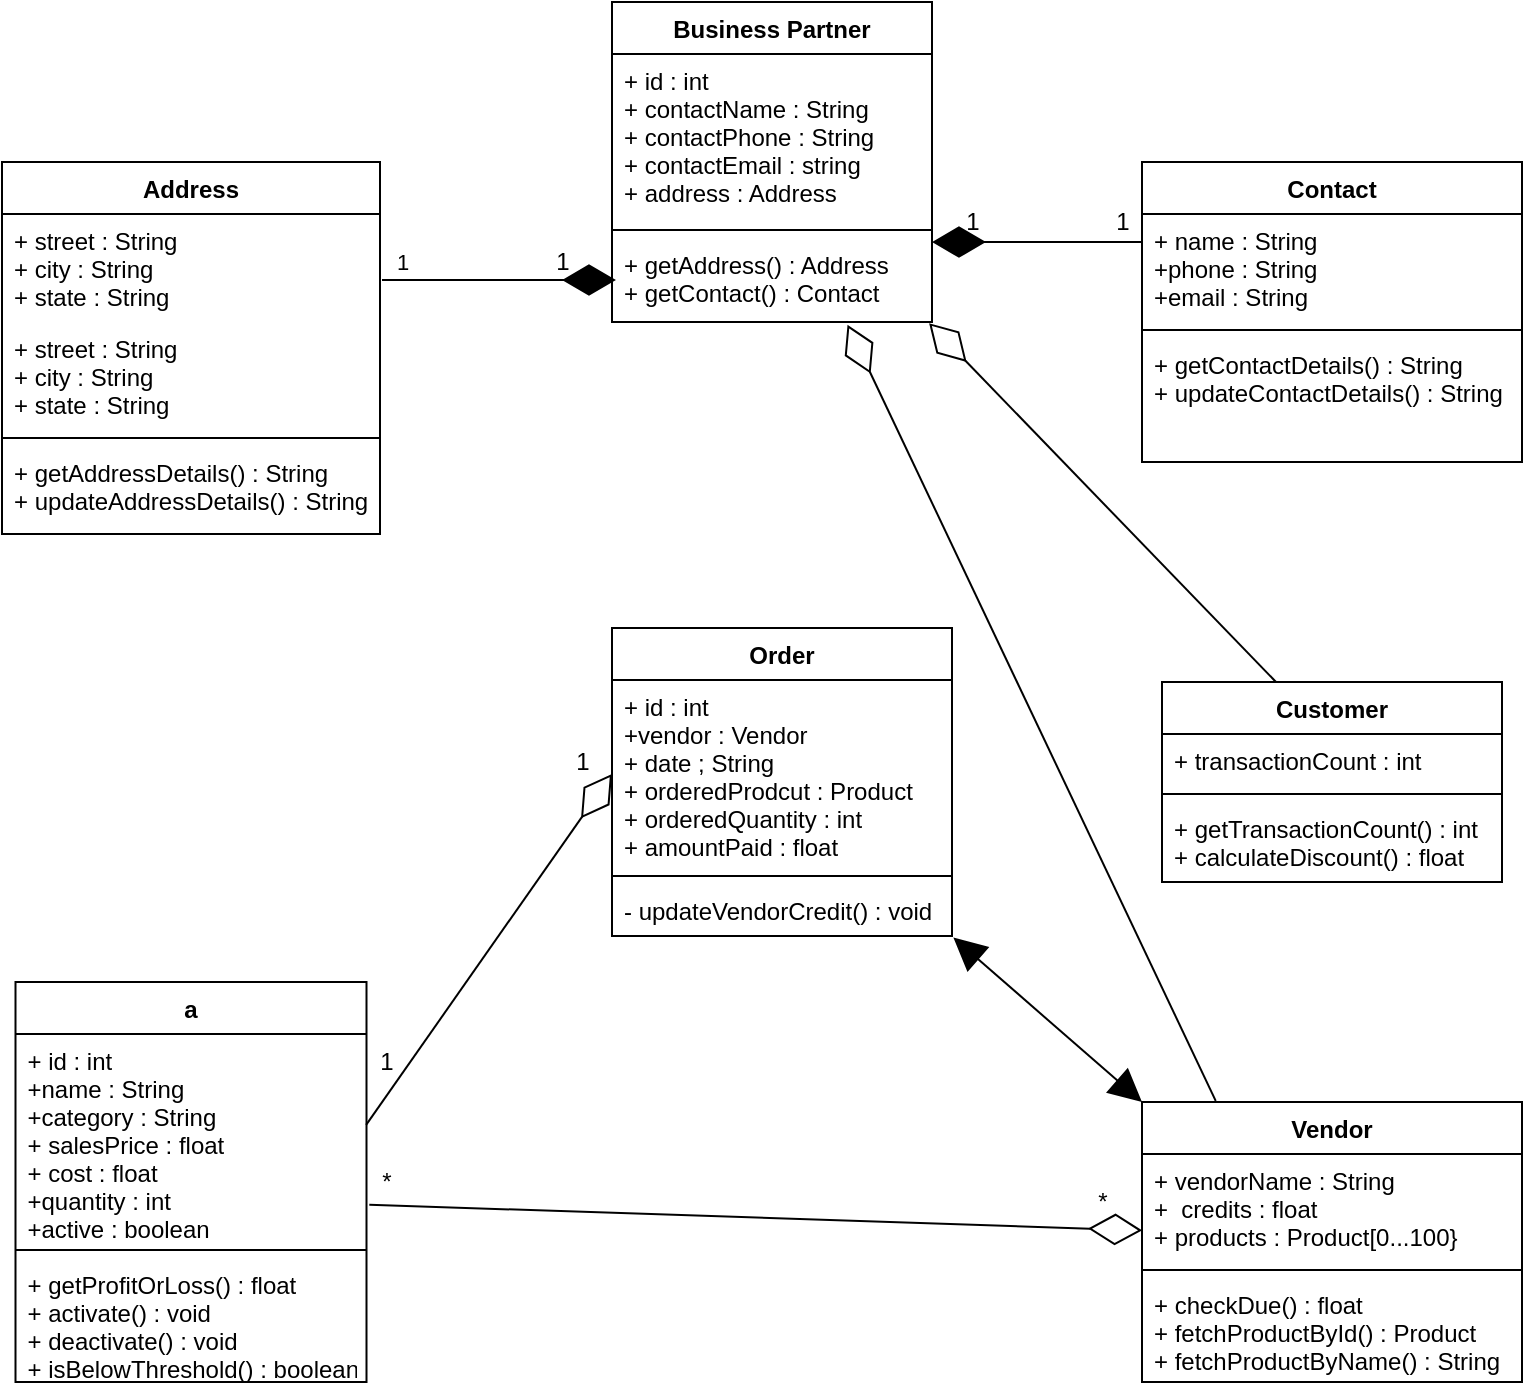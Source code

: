 <mxfile version="15.3.3" type="device"><diagram id="SDHZX0b3BYkC4CtzwOez" name="Page-1"><mxGraphModel dx="1038" dy="547" grid="1" gridSize="10" guides="1" tooltips="1" connect="1" arrows="1" fold="1" page="1" pageScale="1" pageWidth="850" pageHeight="1100" math="0" shadow="0"><root><mxCell id="0"/><mxCell id="1" parent="0"/><mxCell id="wdYZqFCPgq0MR4HSgCL4-1" value="Business Partner" style="swimlane;fontStyle=1;align=center;verticalAlign=top;childLayout=stackLayout;horizontal=1;startSize=26;horizontalStack=0;resizeParent=1;resizeParentMax=0;resizeLast=0;collapsible=1;marginBottom=0;hachureGap=4;pointerEvents=0;" vertex="1" parent="1"><mxGeometry x="345" width="160" height="160" as="geometry"/></mxCell><mxCell id="wdYZqFCPgq0MR4HSgCL4-2" value="+ id : int&#10;+ contactName : String&#10;+ contactPhone : String&#10;+ contactEmail : string&#10;+ address : Address" style="text;strokeColor=none;fillColor=none;align=left;verticalAlign=top;spacingLeft=4;spacingRight=4;overflow=hidden;rotatable=0;points=[[0,0.5],[1,0.5]];portConstraint=eastwest;" vertex="1" parent="wdYZqFCPgq0MR4HSgCL4-1"><mxGeometry y="26" width="160" height="84" as="geometry"/></mxCell><mxCell id="wdYZqFCPgq0MR4HSgCL4-3" value="" style="line;strokeWidth=1;fillColor=none;align=left;verticalAlign=middle;spacingTop=-1;spacingLeft=3;spacingRight=3;rotatable=0;labelPosition=right;points=[];portConstraint=eastwest;" vertex="1" parent="wdYZqFCPgq0MR4HSgCL4-1"><mxGeometry y="110" width="160" height="8" as="geometry"/></mxCell><mxCell id="wdYZqFCPgq0MR4HSgCL4-45" value="" style="endArrow=diamondThin;endFill=1;endSize=24;html=1;sourcePerimeterSpacing=8;targetPerimeterSpacing=8;" edge="1" parent="wdYZqFCPgq0MR4HSgCL4-1"><mxGeometry width="160" relative="1" as="geometry"><mxPoint x="-115" y="139" as="sourcePoint"/><mxPoint x="-25" y="139" as="targetPoint"/><Array as="points"><mxPoint x="-15" y="139"/></Array></mxGeometry></mxCell><mxCell id="wdYZqFCPgq0MR4HSgCL4-50" value="1" style="edgeLabel;html=1;align=center;verticalAlign=middle;resizable=0;points=[];" vertex="1" connectable="0" parent="wdYZqFCPgq0MR4HSgCL4-45"><mxGeometry x="-0.76" y="2" relative="1" as="geometry"><mxPoint x="-3" y="-7" as="offset"/></mxGeometry></mxCell><mxCell id="wdYZqFCPgq0MR4HSgCL4-4" value="+ getAddress() : Address&#10;+ getContact() : Contact" style="text;strokeColor=none;fillColor=none;align=left;verticalAlign=top;spacingLeft=4;spacingRight=4;overflow=hidden;rotatable=0;points=[[0,0.5],[1,0.5]];portConstraint=eastwest;" vertex="1" parent="wdYZqFCPgq0MR4HSgCL4-1"><mxGeometry y="118" width="160" height="42" as="geometry"/></mxCell><mxCell id="wdYZqFCPgq0MR4HSgCL4-7" value="Address" style="swimlane;fontStyle=1;align=center;verticalAlign=top;childLayout=stackLayout;horizontal=1;startSize=26;horizontalStack=0;resizeParent=1;resizeParentMax=0;resizeLast=0;collapsible=1;marginBottom=0;hachureGap=4;pointerEvents=0;" vertex="1" parent="1"><mxGeometry x="40" y="80" width="189" height="186" as="geometry"/></mxCell><mxCell id="wdYZqFCPgq0MR4HSgCL4-8" value="+ street : String&#10;+ city : String&#10;+ state : String" style="text;strokeColor=none;fillColor=none;align=left;verticalAlign=top;spacingLeft=4;spacingRight=4;overflow=hidden;rotatable=0;points=[[0,0.5],[1,0.5]];portConstraint=eastwest;" vertex="1" parent="wdYZqFCPgq0MR4HSgCL4-7"><mxGeometry y="26" width="189" height="54" as="geometry"/></mxCell><mxCell id="wdYZqFCPgq0MR4HSgCL4-49" value="+ street : String&#10;+ city : String&#10;+ state : String" style="text;strokeColor=none;fillColor=none;align=left;verticalAlign=top;spacingLeft=4;spacingRight=4;overflow=hidden;rotatable=0;points=[[0,0.5],[1,0.5]];portConstraint=eastwest;" vertex="1" parent="wdYZqFCPgq0MR4HSgCL4-7"><mxGeometry y="80" width="189" height="54" as="geometry"/></mxCell><mxCell id="wdYZqFCPgq0MR4HSgCL4-9" value="" style="line;strokeWidth=1;fillColor=none;align=left;verticalAlign=middle;spacingTop=-1;spacingLeft=3;spacingRight=3;rotatable=0;labelPosition=right;points=[];portConstraint=eastwest;" vertex="1" parent="wdYZqFCPgq0MR4HSgCL4-7"><mxGeometry y="134" width="189" height="8" as="geometry"/></mxCell><mxCell id="wdYZqFCPgq0MR4HSgCL4-10" value="+ getAddressDetails() : String&#10;+ updateAddressDetails() : String" style="text;strokeColor=none;fillColor=none;align=left;verticalAlign=top;spacingLeft=4;spacingRight=4;overflow=hidden;rotatable=0;points=[[0,0.5],[1,0.5]];portConstraint=eastwest;" vertex="1" parent="wdYZqFCPgq0MR4HSgCL4-7"><mxGeometry y="142" width="189" height="44" as="geometry"/></mxCell><mxCell id="wdYZqFCPgq0MR4HSgCL4-11" value="Contact" style="swimlane;fontStyle=1;align=center;verticalAlign=top;childLayout=stackLayout;horizontal=1;startSize=26;horizontalStack=0;resizeParent=1;resizeParentMax=0;resizeLast=0;collapsible=1;marginBottom=0;hachureGap=4;pointerEvents=0;" vertex="1" parent="1"><mxGeometry x="610" y="80" width="190" height="150" as="geometry"/></mxCell><mxCell id="wdYZqFCPgq0MR4HSgCL4-12" value="+ name : String&#10;+phone : String&#10;+email : String" style="text;strokeColor=none;fillColor=none;align=left;verticalAlign=top;spacingLeft=4;spacingRight=4;overflow=hidden;rotatable=0;points=[[0,0.5],[1,0.5]];portConstraint=eastwest;" vertex="1" parent="wdYZqFCPgq0MR4HSgCL4-11"><mxGeometry y="26" width="190" height="54" as="geometry"/></mxCell><mxCell id="wdYZqFCPgq0MR4HSgCL4-13" value="" style="line;strokeWidth=1;fillColor=none;align=left;verticalAlign=middle;spacingTop=-1;spacingLeft=3;spacingRight=3;rotatable=0;labelPosition=right;points=[];portConstraint=eastwest;" vertex="1" parent="wdYZqFCPgq0MR4HSgCL4-11"><mxGeometry y="80" width="190" height="8" as="geometry"/></mxCell><mxCell id="wdYZqFCPgq0MR4HSgCL4-14" value="+ getContactDetails() : String&#10;+ updateContactDetails() : String" style="text;strokeColor=none;fillColor=none;align=left;verticalAlign=top;spacingLeft=4;spacingRight=4;overflow=hidden;rotatable=0;points=[[0,0.5],[1,0.5]];portConstraint=eastwest;" vertex="1" parent="wdYZqFCPgq0MR4HSgCL4-11"><mxGeometry y="88" width="190" height="62" as="geometry"/></mxCell><mxCell id="wdYZqFCPgq0MR4HSgCL4-15" value="Customer" style="swimlane;fontStyle=1;align=center;verticalAlign=top;childLayout=stackLayout;horizontal=1;startSize=26;horizontalStack=0;resizeParent=1;resizeParentMax=0;resizeLast=0;collapsible=1;marginBottom=0;hachureGap=4;pointerEvents=0;" vertex="1" parent="1"><mxGeometry x="620" y="340" width="170" height="100" as="geometry"/></mxCell><mxCell id="wdYZqFCPgq0MR4HSgCL4-16" value="+ transactionCount : int" style="text;strokeColor=none;fillColor=none;align=left;verticalAlign=top;spacingLeft=4;spacingRight=4;overflow=hidden;rotatable=0;points=[[0,0.5],[1,0.5]];portConstraint=eastwest;" vertex="1" parent="wdYZqFCPgq0MR4HSgCL4-15"><mxGeometry y="26" width="170" height="26" as="geometry"/></mxCell><mxCell id="wdYZqFCPgq0MR4HSgCL4-17" value="" style="line;strokeWidth=1;fillColor=none;align=left;verticalAlign=middle;spacingTop=-1;spacingLeft=3;spacingRight=3;rotatable=0;labelPosition=right;points=[];portConstraint=eastwest;" vertex="1" parent="wdYZqFCPgq0MR4HSgCL4-15"><mxGeometry y="52" width="170" height="8" as="geometry"/></mxCell><mxCell id="wdYZqFCPgq0MR4HSgCL4-18" value="+ getTransactionCount() : int&#10;+ calculateDiscount() : float" style="text;strokeColor=none;fillColor=none;align=left;verticalAlign=top;spacingLeft=4;spacingRight=4;overflow=hidden;rotatable=0;points=[[0,0.5],[1,0.5]];portConstraint=eastwest;" vertex="1" parent="wdYZqFCPgq0MR4HSgCL4-15"><mxGeometry y="60" width="170" height="40" as="geometry"/></mxCell><mxCell id="wdYZqFCPgq0MR4HSgCL4-19" value="Order" style="swimlane;fontStyle=1;align=center;verticalAlign=top;childLayout=stackLayout;horizontal=1;startSize=26;horizontalStack=0;resizeParent=1;resizeParentMax=0;resizeLast=0;collapsible=1;marginBottom=0;hachureGap=4;pointerEvents=0;" vertex="1" parent="1"><mxGeometry x="345" y="313" width="170" height="154" as="geometry"/></mxCell><mxCell id="wdYZqFCPgq0MR4HSgCL4-20" value="+ id : int&#10;+vendor : Vendor&#10;+ date ; String&#10;+ orderedProdcut : Product&#10;+ orderedQuantity : int&#10;+ amountPaid : float&#10;" style="text;strokeColor=none;fillColor=none;align=left;verticalAlign=top;spacingLeft=4;spacingRight=4;overflow=hidden;rotatable=0;points=[[0,0.5],[1,0.5]];portConstraint=eastwest;" vertex="1" parent="wdYZqFCPgq0MR4HSgCL4-19"><mxGeometry y="26" width="170" height="94" as="geometry"/></mxCell><mxCell id="wdYZqFCPgq0MR4HSgCL4-21" value="" style="line;strokeWidth=1;fillColor=none;align=left;verticalAlign=middle;spacingTop=-1;spacingLeft=3;spacingRight=3;rotatable=0;labelPosition=right;points=[];portConstraint=eastwest;" vertex="1" parent="wdYZqFCPgq0MR4HSgCL4-19"><mxGeometry y="120" width="170" height="8" as="geometry"/></mxCell><mxCell id="wdYZqFCPgq0MR4HSgCL4-22" value="- updateVendorCredit() : void" style="text;strokeColor=none;fillColor=none;align=left;verticalAlign=top;spacingLeft=4;spacingRight=4;overflow=hidden;rotatable=0;points=[[0,0.5],[1,0.5]];portConstraint=eastwest;" vertex="1" parent="wdYZqFCPgq0MR4HSgCL4-19"><mxGeometry y="128" width="170" height="26" as="geometry"/></mxCell><mxCell id="wdYZqFCPgq0MR4HSgCL4-36" value="Vendor" style="swimlane;fontStyle=1;align=center;verticalAlign=top;childLayout=stackLayout;horizontal=1;startSize=26;horizontalStack=0;resizeParent=1;resizeParentMax=0;resizeLast=0;collapsible=1;marginBottom=0;hachureGap=4;pointerEvents=0;" vertex="1" parent="1"><mxGeometry x="610" y="550" width="190" height="140" as="geometry"/></mxCell><mxCell id="wdYZqFCPgq0MR4HSgCL4-37" value="+ vendorName : String&#10;+  credits : float&#10;+ products : Product[0...100}" style="text;strokeColor=none;fillColor=none;align=left;verticalAlign=top;spacingLeft=4;spacingRight=4;overflow=hidden;rotatable=0;points=[[0,0.5],[1,0.5]];portConstraint=eastwest;" vertex="1" parent="wdYZqFCPgq0MR4HSgCL4-36"><mxGeometry y="26" width="190" height="54" as="geometry"/></mxCell><mxCell id="wdYZqFCPgq0MR4HSgCL4-38" value="" style="line;strokeWidth=1;fillColor=none;align=left;verticalAlign=middle;spacingTop=-1;spacingLeft=3;spacingRight=3;rotatable=0;labelPosition=right;points=[];portConstraint=eastwest;" vertex="1" parent="wdYZqFCPgq0MR4HSgCL4-36"><mxGeometry y="80" width="190" height="8" as="geometry"/></mxCell><mxCell id="wdYZqFCPgq0MR4HSgCL4-39" value="+ checkDue() : float&#10;+ fetchProductById() : Product&#10;+ fetchProductByName() : String" style="text;strokeColor=none;fillColor=none;align=left;verticalAlign=top;spacingLeft=4;spacingRight=4;overflow=hidden;rotatable=0;points=[[0,0.5],[1,0.5]];portConstraint=eastwest;" vertex="1" parent="wdYZqFCPgq0MR4HSgCL4-36"><mxGeometry y="88" width="190" height="52" as="geometry"/></mxCell><mxCell id="wdYZqFCPgq0MR4HSgCL4-40" value="a" style="swimlane;fontStyle=1;align=center;verticalAlign=top;childLayout=stackLayout;horizontal=1;startSize=26;horizontalStack=0;resizeParent=1;resizeParentMax=0;resizeLast=0;collapsible=1;marginBottom=0;hachureGap=4;pointerEvents=0;" vertex="1" parent="1"><mxGeometry x="46.75" y="490" width="175.5" height="200" as="geometry"/></mxCell><mxCell id="wdYZqFCPgq0MR4HSgCL4-41" value="+ id : int&#10;+name : String&#10;+category : String&#10;+ salesPrice : float&#10;+ cost : float&#10;+quantity : int&#10;+active : boolean" style="text;strokeColor=none;fillColor=none;align=left;verticalAlign=top;spacingLeft=4;spacingRight=4;overflow=hidden;rotatable=0;points=[[0,0.5],[1,0.5]];portConstraint=eastwest;" vertex="1" parent="wdYZqFCPgq0MR4HSgCL4-40"><mxGeometry y="26" width="175.5" height="104" as="geometry"/></mxCell><mxCell id="wdYZqFCPgq0MR4HSgCL4-42" value="" style="line;strokeWidth=1;fillColor=none;align=left;verticalAlign=middle;spacingTop=-1;spacingLeft=3;spacingRight=3;rotatable=0;labelPosition=right;points=[];portConstraint=eastwest;" vertex="1" parent="wdYZqFCPgq0MR4HSgCL4-40"><mxGeometry y="130" width="175.5" height="8" as="geometry"/></mxCell><mxCell id="wdYZqFCPgq0MR4HSgCL4-43" value="+ getProfitOrLoss() : float&#10;+ activate() : void&#10;+ deactivate() : void&#10;+ isBelowThreshold() : boolean" style="text;strokeColor=none;fillColor=none;align=left;verticalAlign=top;spacingLeft=4;spacingRight=4;overflow=hidden;rotatable=0;points=[[0,0.5],[1,0.5]];portConstraint=eastwest;" vertex="1" parent="wdYZqFCPgq0MR4HSgCL4-40"><mxGeometry y="138" width="175.5" height="62" as="geometry"/></mxCell><mxCell id="wdYZqFCPgq0MR4HSgCL4-53" value="1" style="text;html=1;align=center;verticalAlign=middle;resizable=0;points=[];autosize=1;strokeColor=none;fillColor=none;" vertex="1" parent="1"><mxGeometry x="310" y="120" width="20" height="20" as="geometry"/></mxCell><mxCell id="wdYZqFCPgq0MR4HSgCL4-54" value="" style="endArrow=diamondThin;endFill=1;endSize=24;html=1;sourcePerimeterSpacing=8;targetPerimeterSpacing=8;" edge="1" parent="1"><mxGeometry width="160" relative="1" as="geometry"><mxPoint x="610" y="120" as="sourcePoint"/><mxPoint x="505" y="120" as="targetPoint"/></mxGeometry></mxCell><mxCell id="wdYZqFCPgq0MR4HSgCL4-55" value="1" style="text;html=1;align=center;verticalAlign=middle;resizable=0;points=[];autosize=1;strokeColor=none;fillColor=none;" vertex="1" parent="1"><mxGeometry x="515" y="100" width="20" height="20" as="geometry"/></mxCell><mxCell id="wdYZqFCPgq0MR4HSgCL4-56" value="1" style="text;html=1;align=center;verticalAlign=middle;resizable=0;points=[];autosize=1;strokeColor=none;fillColor=none;" vertex="1" parent="1"><mxGeometry x="590" y="100" width="20" height="20" as="geometry"/></mxCell><mxCell id="wdYZqFCPgq0MR4HSgCL4-57" value="" style="endArrow=diamondThin;endFill=0;endSize=24;html=1;sourcePerimeterSpacing=8;targetPerimeterSpacing=8;entryX=0.991;entryY=1.014;entryDx=0;entryDy=0;entryPerimeter=0;" edge="1" parent="1" target="wdYZqFCPgq0MR4HSgCL4-4"><mxGeometry width="160" relative="1" as="geometry"><mxPoint x="677" y="340" as="sourcePoint"/><mxPoint x="500" y="280" as="targetPoint"/></mxGeometry></mxCell><mxCell id="wdYZqFCPgq0MR4HSgCL4-58" value="" style="endArrow=diamondThin;endFill=0;endSize=24;html=1;sourcePerimeterSpacing=8;targetPerimeterSpacing=8;exitX=0.194;exitY=-0.004;exitDx=0;exitDy=0;exitPerimeter=0;entryX=0.736;entryY=1.033;entryDx=0;entryDy=0;entryPerimeter=0;" edge="1" parent="1" source="wdYZqFCPgq0MR4HSgCL4-36" target="wdYZqFCPgq0MR4HSgCL4-4"><mxGeometry width="160" relative="1" as="geometry"><mxPoint x="340" y="280" as="sourcePoint"/><mxPoint x="500" y="280" as="targetPoint"/></mxGeometry></mxCell><mxCell id="wdYZqFCPgq0MR4HSgCL4-59" value="" style="endArrow=diamondThin;endFill=0;endSize=24;html=1;sourcePerimeterSpacing=8;targetPerimeterSpacing=8;exitX=0.999;exitY=0.437;exitDx=0;exitDy=0;exitPerimeter=0;entryX=0;entryY=0.5;entryDx=0;entryDy=0;" edge="1" parent="1" source="wdYZqFCPgq0MR4HSgCL4-41" target="wdYZqFCPgq0MR4HSgCL4-20"><mxGeometry width="160" relative="1" as="geometry"><mxPoint x="340" y="280" as="sourcePoint"/><mxPoint x="500" y="280" as="targetPoint"/></mxGeometry></mxCell><mxCell id="wdYZqFCPgq0MR4HSgCL4-60" value="" style="endArrow=diamondThin;endFill=0;endSize=24;html=1;sourcePerimeterSpacing=8;targetPerimeterSpacing=8;exitX=1.008;exitY=0.821;exitDx=0;exitDy=0;exitPerimeter=0;entryX=0;entryY=0.707;entryDx=0;entryDy=0;entryPerimeter=0;" edge="1" parent="1" source="wdYZqFCPgq0MR4HSgCL4-41" target="wdYZqFCPgq0MR4HSgCL4-37"><mxGeometry width="160" relative="1" as="geometry"><mxPoint x="340" y="480" as="sourcePoint"/><mxPoint x="500" y="480" as="targetPoint"/></mxGeometry></mxCell><mxCell id="wdYZqFCPgq0MR4HSgCL4-61" value="" style="endArrow=block;startArrow=block;endFill=1;startFill=1;html=1;startSize=14;endSize=14;sourcePerimeterSpacing=8;targetPerimeterSpacing=8;entryX=0;entryY=0;entryDx=0;entryDy=0;exitX=1.004;exitY=1.031;exitDx=0;exitDy=0;exitPerimeter=0;" edge="1" parent="1" source="wdYZqFCPgq0MR4HSgCL4-22" target="wdYZqFCPgq0MR4HSgCL4-36"><mxGeometry width="160" relative="1" as="geometry"><mxPoint x="340" y="480" as="sourcePoint"/><mxPoint x="500" y="480" as="targetPoint"/></mxGeometry></mxCell><mxCell id="wdYZqFCPgq0MR4HSgCL4-62" value="1" style="text;html=1;align=center;verticalAlign=middle;resizable=0;points=[];autosize=1;strokeColor=none;fillColor=none;" vertex="1" parent="1"><mxGeometry x="320" y="370" width="20" height="20" as="geometry"/></mxCell><mxCell id="wdYZqFCPgq0MR4HSgCL4-63" value="1" style="text;html=1;align=center;verticalAlign=middle;resizable=0;points=[];autosize=1;strokeColor=none;fillColor=none;" vertex="1" parent="1"><mxGeometry x="222.25" y="520" width="20" height="20" as="geometry"/></mxCell><mxCell id="wdYZqFCPgq0MR4HSgCL4-64" value="*" style="text;html=1;align=center;verticalAlign=middle;resizable=0;points=[];autosize=1;strokeColor=none;fillColor=none;" vertex="1" parent="1"><mxGeometry x="222.25" y="580" width="20" height="20" as="geometry"/></mxCell><mxCell id="wdYZqFCPgq0MR4HSgCL4-65" value="*" style="text;html=1;align=center;verticalAlign=middle;resizable=0;points=[];autosize=1;strokeColor=none;fillColor=none;" vertex="1" parent="1"><mxGeometry x="580" y="590" width="20" height="20" as="geometry"/></mxCell></root></mxGraphModel></diagram></mxfile>